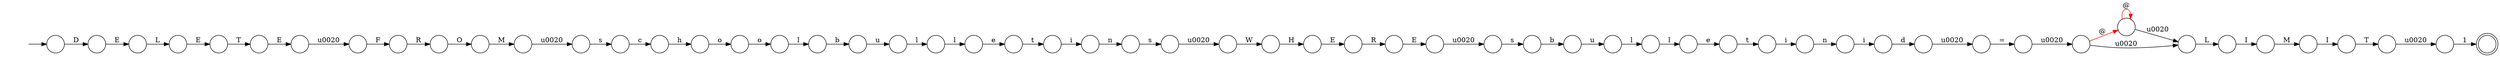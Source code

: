 digraph Automaton {
  rankdir = LR;
  0 [shape=circle,label=""];
  0 -> 2 [label="n"]
  1 [shape=circle,label=""];
  1 -> 35 [label="o"]
  2 [shape=circle,label=""];
  2 -> 23 [label="i"]
  3 [shape=circle,label=""];
  3 -> 46 [label="\u0020"]
  4 [shape=circle,label=""];
  4 -> 50 [label="l"]
  5 [shape=circle,label=""];
  5 -> 33 [label="E"]
  6 [shape=circle,label=""];
  6 -> 3 [label="T"]
  7 [shape=circle,label=""];
  7 -> 25 [label="s"]
  8 [shape=circle,label=""];
  8 -> 48 [label="t"]
  9 [shape=circle,label=""];
  9 -> 47 [label="s"]
  10 [shape=circle,label=""];
  initial [shape=plaintext,label=""];
  initial -> 10
  10 -> 39 [label="D"]
  11 [shape=circle,label=""];
  11 -> 19 [label="O"]
  12 [shape=circle,label=""];
  12 -> 8 [label="e"]
  13 [shape=circle,label=""];
  13 -> 54 [label="l"]
  14 [shape=circle,label=""];
  14 -> 15 [label="\u0020"]
  15 [shape=circle,label=""];
  15 -> 51 [label="F"]
  16 [shape=circle,label=""];
  16 -> 44 [label="t"]
  17 [shape=circle,label=""];
  17 -> 42 [label="s"]
  18 [shape=circle,label=""];
  18 -> 43 [label="M"]
  19 [shape=circle,label=""];
  19 -> 41 [label="M"]
  20 [shape=circle,label=""];
  20 -> 28 [label="u"]
  21 [shape=circle,label=""];
  21 -> 30 [label="L"]
  22 [shape=circle,label=""];
  22 -> 18 [label="I"]
  23 [shape=circle,label=""];
  23 -> 45 [label="d"]
  24 [shape=circle,label=""];
  24 -> 14 [label="E"]
  25 [shape=circle,label=""];
  25 -> 32 [label="\u0020"]
  26 [shape=circle,label=""];
  26 -> 31 [label="E"]
  27 [shape=circle,label=""];
  27 -> 5 [label="H"]
  28 [shape=circle,label=""];
  28 -> 55 [label="l"]
  29 [shape=circle,label=""];
  29 -> 56 [label="\u0020"]
  30 [shape=circle,label=""];
  30 -> 52 [label="E"]
  31 [shape=circle,label=""];
  31 -> 17 [label="\u0020"]
  32 [shape=circle,label=""];
  32 -> 27 [label="W"]
  33 [shape=circle,label=""];
  33 -> 26 [label="R"]
  34 [shape=circle,label=""];
  34 -> 34 [label="@",color=red]
  34 -> 36 [label="\u0020"]
  35 [shape=circle,label=""];
  35 -> 13 [label="o"]
  36 [shape=circle,label=""];
  36 -> 22 [label="L"]
  37 [shape=circle,label=""];
  37 -> 1 [label="h"]
  38 [shape=circle,label=""];
  38 -> 29 [label="="]
  39 [shape=circle,label=""];
  39 -> 21 [label="E"]
  40 [shape=circle,label=""];
  40 -> 4 [label="l"]
  41 [shape=circle,label=""];
  41 -> 9 [label="\u0020"]
  42 [shape=circle,label=""];
  42 -> 49 [label="b"]
  43 [shape=circle,label=""];
  43 -> 6 [label="I"]
  44 [shape=circle,label=""];
  44 -> 0 [label="i"]
  45 [shape=circle,label=""];
  45 -> 38 [label="\u0020"]
  46 [shape=circle,label=""];
  46 -> 53 [label="1"]
  47 [shape=circle,label=""];
  47 -> 37 [label="c"]
  48 [shape=circle,label=""];
  48 -> 57 [label="i"]
  49 [shape=circle,label=""];
  49 -> 40 [label="u"]
  50 [shape=circle,label=""];
  50 -> 16 [label="e"]
  51 [shape=circle,label=""];
  51 -> 11 [label="R"]
  52 [shape=circle,label=""];
  52 -> 24 [label="T"]
  53 [shape=doublecircle,label=""];
  54 [shape=circle,label=""];
  54 -> 20 [label="b"]
  55 [shape=circle,label=""];
  55 -> 12 [label="l"]
  56 [shape=circle,label=""];
  56 -> 34 [label="@",color=red]
  56 -> 36 [label="\u0020"]
  57 [shape=circle,label=""];
  57 -> 7 [label="n"]
}

